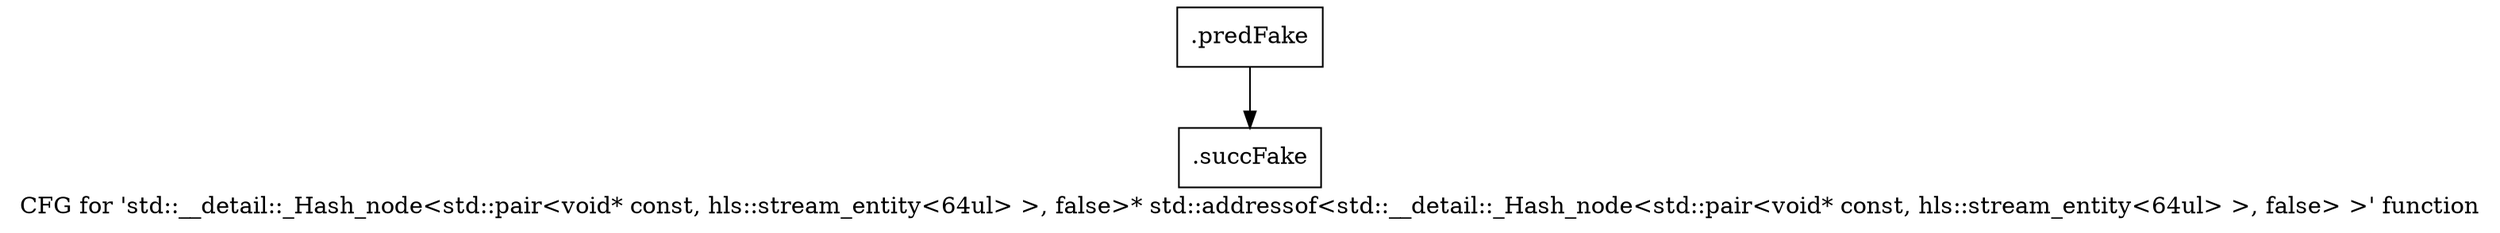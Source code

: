 digraph "CFG for 'std::__detail::_Hash_node\<std::pair\<void* const, hls::stream_entity\<64ul\> \>, false\>* std::addressof\<std::__detail::_Hash_node\<std::pair\<void* const, hls::stream_entity\<64ul\> \>, false\> \>' function" {
	label="CFG for 'std::__detail::_Hash_node\<std::pair\<void* const, hls::stream_entity\<64ul\> \>, false\>* std::addressof\<std::__detail::_Hash_node\<std::pair\<void* const, hls::stream_entity\<64ul\> \>, false\> \>' function";

	Node0x6035e70 [shape=record,filename="",linenumber="",label="{.predFake}"];
	Node0x6035e70 -> Node0x6331450[ callList="" memoryops="" filename="/mnt/xilinx/Vitis_HLS/2021.2/tps/lnx64/gcc-6.2.0/lib/gcc/x86_64-pc-linux-gnu/6.2.0/../../../../include/c++/6.2.0/bits/move.h" execusionnum="0"];
	Node0x6331450 [shape=record,filename="/mnt/xilinx/Vitis_HLS/2021.2/tps/lnx64/gcc-6.2.0/lib/gcc/x86_64-pc-linux-gnu/6.2.0/../../../../include/c++/6.2.0/bits/move.h",linenumber="136",label="{.succFake}"];
}
